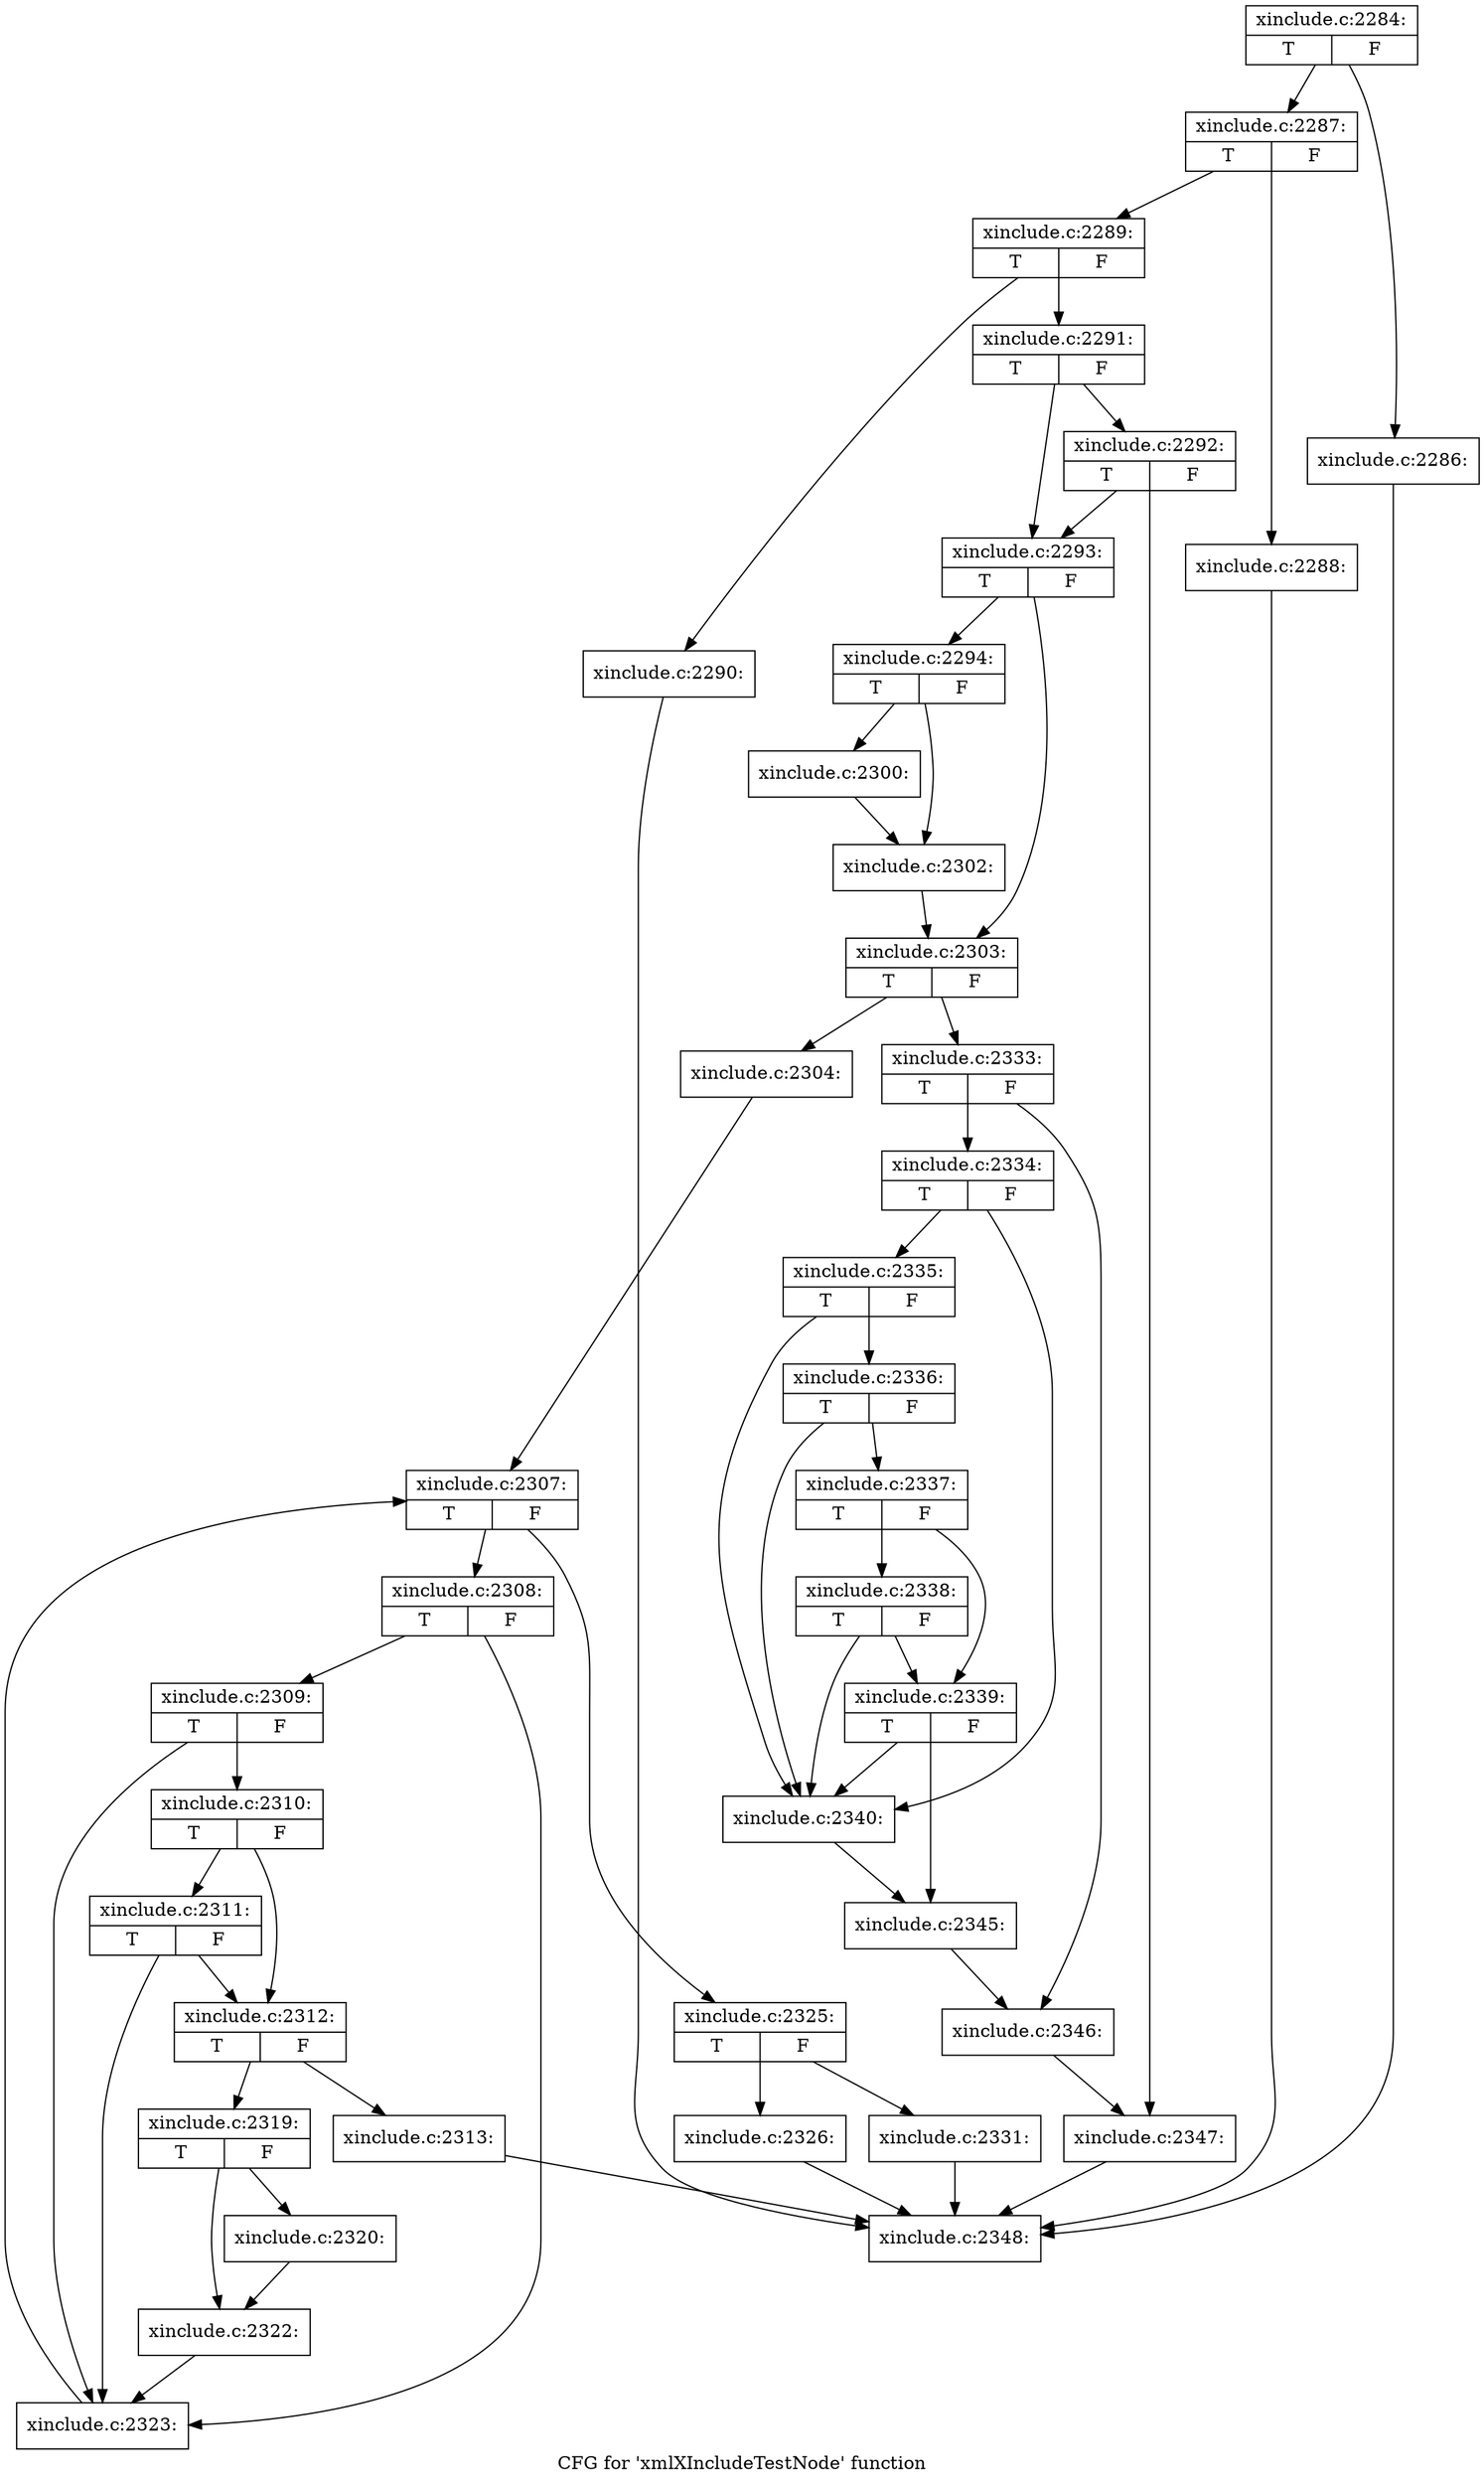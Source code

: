 digraph "CFG for 'xmlXIncludeTestNode' function" {
	label="CFG for 'xmlXIncludeTestNode' function";

	Node0x54af9a0 [shape=record,label="{xinclude.c:2284:|{<s0>T|<s1>F}}"];
	Node0x54af9a0 -> Node0x53e5dc0;
	Node0x54af9a0 -> Node0x53e5e10;
	Node0x53e5dc0 [shape=record,label="{xinclude.c:2286:}"];
	Node0x53e5dc0 -> Node0x54afa60;
	Node0x53e5e10 [shape=record,label="{xinclude.c:2287:|{<s0>T|<s1>F}}"];
	Node0x53e5e10 -> Node0x53e68a0;
	Node0x53e5e10 -> Node0x546c460;
	Node0x53e68a0 [shape=record,label="{xinclude.c:2288:}"];
	Node0x53e68a0 -> Node0x54afa60;
	Node0x546c460 [shape=record,label="{xinclude.c:2289:|{<s0>T|<s1>F}}"];
	Node0x546c460 -> Node0x546ca20;
	Node0x546c460 -> Node0x546ca70;
	Node0x546ca20 [shape=record,label="{xinclude.c:2290:}"];
	Node0x546ca20 -> Node0x54afa60;
	Node0x546ca70 [shape=record,label="{xinclude.c:2291:|{<s0>T|<s1>F}}"];
	Node0x546ca70 -> Node0x54b2b80;
	Node0x546ca70 -> Node0x54b2c20;
	Node0x54b2c20 [shape=record,label="{xinclude.c:2292:|{<s0>T|<s1>F}}"];
	Node0x54b2c20 -> Node0x54b2b80;
	Node0x54b2c20 -> Node0x54b2bd0;
	Node0x54b2b80 [shape=record,label="{xinclude.c:2293:|{<s0>T|<s1>F}}"];
	Node0x54b2b80 -> Node0x54b3570;
	Node0x54b2b80 -> Node0x54b41b0;
	Node0x54b3570 [shape=record,label="{xinclude.c:2294:|{<s0>T|<s1>F}}"];
	Node0x54b3570 -> Node0x54b4640;
	Node0x54b3570 -> Node0x54b4690;
	Node0x54b4640 [shape=record,label="{xinclude.c:2300:}"];
	Node0x54b4640 -> Node0x54b4690;
	Node0x54b4690 [shape=record,label="{xinclude.c:2302:}"];
	Node0x54b4690 -> Node0x54b41b0;
	Node0x54b41b0 [shape=record,label="{xinclude.c:2303:|{<s0>T|<s1>F}}"];
	Node0x54b41b0 -> Node0x54b4ef0;
	Node0x54b41b0 -> Node0x54b4f40;
	Node0x54b4ef0 [shape=record,label="{xinclude.c:2304:}"];
	Node0x54b4ef0 -> Node0x54b5d80;
	Node0x54b5d80 [shape=record,label="{xinclude.c:2307:|{<s0>T|<s1>F}}"];
	Node0x54b5d80 -> Node0x54b6130;
	Node0x54b5d80 -> Node0x54b5f60;
	Node0x54b6130 [shape=record,label="{xinclude.c:2308:|{<s0>T|<s1>F}}"];
	Node0x54b6130 -> Node0x54b6390;
	Node0x54b6130 -> Node0x54b62c0;
	Node0x54b6390 [shape=record,label="{xinclude.c:2309:|{<s0>T|<s1>F}}"];
	Node0x54b6390 -> Node0x54b6310;
	Node0x54b6390 -> Node0x54b62c0;
	Node0x54b6310 [shape=record,label="{xinclude.c:2310:|{<s0>T|<s1>F}}"];
	Node0x54b6310 -> Node0x54b6270;
	Node0x54b6310 -> Node0x53f7a10;
	Node0x53f7a10 [shape=record,label="{xinclude.c:2311:|{<s0>T|<s1>F}}"];
	Node0x53f7a10 -> Node0x54b6270;
	Node0x53f7a10 -> Node0x54b62c0;
	Node0x54b6270 [shape=record,label="{xinclude.c:2312:|{<s0>T|<s1>F}}"];
	Node0x54b6270 -> Node0x5496500;
	Node0x54b6270 -> Node0x5496550;
	Node0x5496500 [shape=record,label="{xinclude.c:2313:}"];
	Node0x5496500 -> Node0x54afa60;
	Node0x5496550 [shape=record,label="{xinclude.c:2319:|{<s0>T|<s1>F}}"];
	Node0x5496550 -> Node0x54b8660;
	Node0x5496550 -> Node0x54b86b0;
	Node0x54b8660 [shape=record,label="{xinclude.c:2320:}"];
	Node0x54b8660 -> Node0x54b86b0;
	Node0x54b86b0 [shape=record,label="{xinclude.c:2322:}"];
	Node0x54b86b0 -> Node0x54b62c0;
	Node0x54b62c0 [shape=record,label="{xinclude.c:2323:}"];
	Node0x54b62c0 -> Node0x54b5d80;
	Node0x54b5f60 [shape=record,label="{xinclude.c:2325:|{<s0>T|<s1>F}}"];
	Node0x54b5f60 -> Node0x54b9480;
	Node0x54b5f60 -> Node0x54b94d0;
	Node0x54b9480 [shape=record,label="{xinclude.c:2326:}"];
	Node0x54b9480 -> Node0x54afa60;
	Node0x54b94d0 [shape=record,label="{xinclude.c:2331:}"];
	Node0x54b94d0 -> Node0x54afa60;
	Node0x54b4f40 [shape=record,label="{xinclude.c:2333:|{<s0>T|<s1>F}}"];
	Node0x54b4f40 -> Node0x54ba500;
	Node0x54b4f40 -> Node0x54ba550;
	Node0x54ba500 [shape=record,label="{xinclude.c:2334:|{<s0>T|<s1>F}}"];
	Node0x54ba500 -> Node0x54baa80;
	Node0x54ba500 -> Node0x54baca0;
	Node0x54baca0 [shape=record,label="{xinclude.c:2335:|{<s0>T|<s1>F}}"];
	Node0x54baca0 -> Node0x54baa80;
	Node0x54baca0 -> Node0x54bac20;
	Node0x54bac20 [shape=record,label="{xinclude.c:2336:|{<s0>T|<s1>F}}"];
	Node0x54bac20 -> Node0x54baa80;
	Node0x54bac20 -> Node0x54baba0;
	Node0x54baba0 [shape=record,label="{xinclude.c:2337:|{<s0>T|<s1>F}}"];
	Node0x54baba0 -> Node0x54bab20;
	Node0x54baba0 -> Node0x54bb9a0;
	Node0x54bb9a0 [shape=record,label="{xinclude.c:2338:|{<s0>T|<s1>F}}"];
	Node0x54bb9a0 -> Node0x54bab20;
	Node0x54bb9a0 -> Node0x54baa80;
	Node0x54bab20 [shape=record,label="{xinclude.c:2339:|{<s0>T|<s1>F}}"];
	Node0x54bab20 -> Node0x54baad0;
	Node0x54bab20 -> Node0x54baa80;
	Node0x54baa80 [shape=record,label="{xinclude.c:2340:}"];
	Node0x54baa80 -> Node0x54baad0;
	Node0x54baad0 [shape=record,label="{xinclude.c:2345:}"];
	Node0x54baad0 -> Node0x54ba550;
	Node0x54ba550 [shape=record,label="{xinclude.c:2346:}"];
	Node0x54ba550 -> Node0x54b2bd0;
	Node0x54b2bd0 [shape=record,label="{xinclude.c:2347:}"];
	Node0x54b2bd0 -> Node0x54afa60;
	Node0x54afa60 [shape=record,label="{xinclude.c:2348:}"];
}
